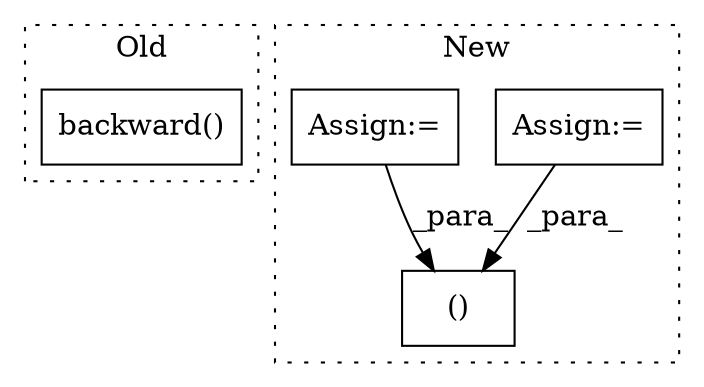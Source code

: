 digraph G {
subgraph cluster0 {
1 [label="backward()" a="75" s="1611" l="15" shape="box"];
label = "Old";
style="dotted";
}
subgraph cluster1 {
2 [label="()" a="54" s="2668" l="13" shape="box"];
3 [label="Assign:=" a="68" s="2402" l="3" shape="box"];
4 [label="Assign:=" a="68" s="2351" l="3" shape="box"];
label = "New";
style="dotted";
}
3 -> 2 [label="_para_"];
4 -> 2 [label="_para_"];
}